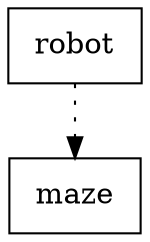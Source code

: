digraph {
maze [ label=" maze " shape= box ]
robot [ label=" robot " shape= box ]

"robot" -> "maze" [style= dotted ]
}
